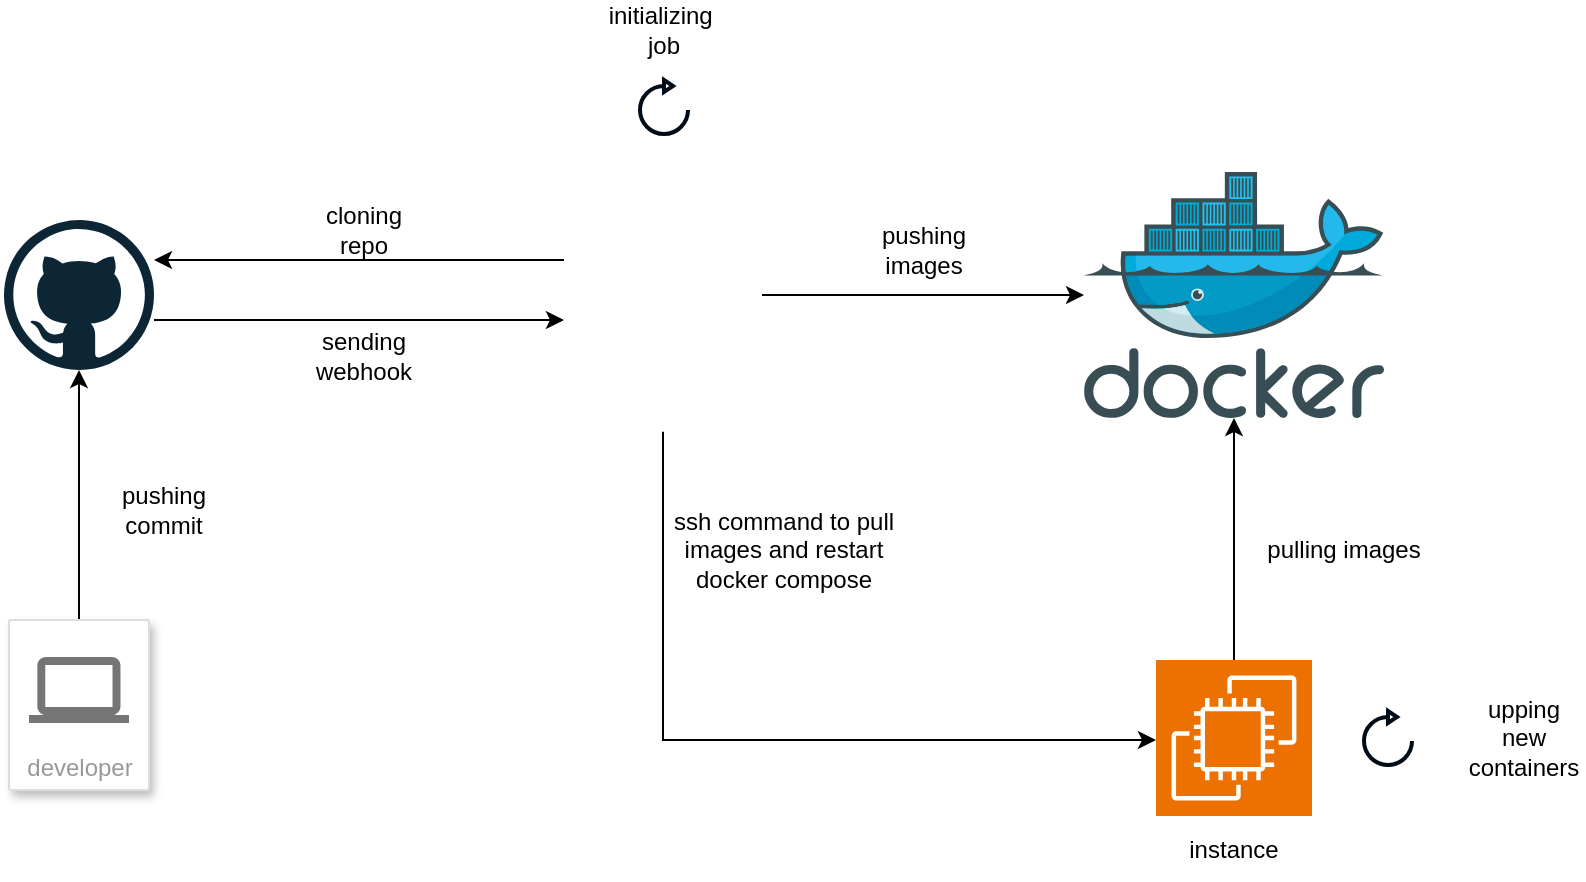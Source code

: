 <mxfile version="24.7.17">
  <diagram name="Page-1" id="zDsK-f4dkhqP2D1DQcXG">
    <mxGraphModel dx="1105" dy="763" grid="1" gridSize="10" guides="1" tooltips="1" connect="1" arrows="1" fold="1" page="1" pageScale="1" pageWidth="3300" pageHeight="2339" math="0" shadow="0">
      <root>
        <mxCell id="0" />
        <mxCell id="1" parent="0" />
        <mxCell id="JGt5DIb0zH9buw5RbC4D-19" style="edgeStyle=orthogonalEdgeStyle;rounded=0;orthogonalLoop=1;jettySize=auto;html=1;" edge="1" parent="1" source="JGt5DIb0zH9buw5RbC4D-1" target="JGt5DIb0zH9buw5RbC4D-18">
          <mxGeometry relative="1" as="geometry">
            <Array as="points">
              <mxPoint x="500" y="290" />
              <mxPoint x="500" y="290" />
            </Array>
          </mxGeometry>
        </mxCell>
        <mxCell id="JGt5DIb0zH9buw5RbC4D-1" value="" style="dashed=0;outlineConnect=0;html=1;align=center;labelPosition=center;verticalLabelPosition=bottom;verticalAlign=top;shape=mxgraph.weblogos.github" vertex="1" parent="1">
          <mxGeometry x="280" y="240" width="75" height="75" as="geometry" />
        </mxCell>
        <mxCell id="JGt5DIb0zH9buw5RbC4D-5" style="edgeStyle=orthogonalEdgeStyle;rounded=0;orthogonalLoop=1;jettySize=auto;html=1;" edge="1" parent="1" source="JGt5DIb0zH9buw5RbC4D-2" target="JGt5DIb0zH9buw5RbC4D-1">
          <mxGeometry relative="1" as="geometry" />
        </mxCell>
        <mxCell id="JGt5DIb0zH9buw5RbC4D-2" value="developer" style="strokeColor=#dddddd;shadow=1;strokeWidth=1;rounded=1;absoluteArcSize=1;arcSize=2;labelPosition=center;verticalLabelPosition=middle;align=center;verticalAlign=bottom;spacingLeft=0;fontColor=#999999;fontSize=12;whiteSpace=wrap;spacingBottom=2;html=1;" vertex="1" parent="1">
          <mxGeometry x="282.5" y="440" width="70" height="85" as="geometry" />
        </mxCell>
        <mxCell id="JGt5DIb0zH9buw5RbC4D-3" value="" style="sketch=0;dashed=0;connectable=0;html=1;fillColor=#757575;strokeColor=none;shape=mxgraph.gcp2.laptop;part=1;" vertex="1" parent="JGt5DIb0zH9buw5RbC4D-2">
          <mxGeometry x="0.5" width="50" height="33" relative="1" as="geometry">
            <mxPoint x="-25" y="18.5" as="offset" />
          </mxGeometry>
        </mxCell>
        <mxCell id="JGt5DIb0zH9buw5RbC4D-20" style="edgeStyle=orthogonalEdgeStyle;rounded=0;orthogonalLoop=1;jettySize=auto;html=1;" edge="1" parent="1" source="JGt5DIb0zH9buw5RbC4D-18" target="JGt5DIb0zH9buw5RbC4D-1">
          <mxGeometry relative="1" as="geometry">
            <Array as="points">
              <mxPoint x="500" y="260" />
              <mxPoint x="500" y="260" />
            </Array>
          </mxGeometry>
        </mxCell>
        <mxCell id="JGt5DIb0zH9buw5RbC4D-22" style="edgeStyle=orthogonalEdgeStyle;rounded=0;orthogonalLoop=1;jettySize=auto;html=1;" edge="1" parent="1" source="JGt5DIb0zH9buw5RbC4D-18" target="JGt5DIb0zH9buw5RbC4D-21">
          <mxGeometry relative="1" as="geometry" />
        </mxCell>
        <mxCell id="JGt5DIb0zH9buw5RbC4D-26" style="edgeStyle=orthogonalEdgeStyle;rounded=0;orthogonalLoop=1;jettySize=auto;html=1;" edge="1" parent="1" source="JGt5DIb0zH9buw5RbC4D-18" target="JGt5DIb0zH9buw5RbC4D-23">
          <mxGeometry relative="1" as="geometry">
            <Array as="points">
              <mxPoint x="610" y="500" />
            </Array>
          </mxGeometry>
        </mxCell>
        <mxCell id="JGt5DIb0zH9buw5RbC4D-18" value="" style="shape=image;verticalLabelPosition=bottom;labelBackgroundColor=default;verticalAlign=top;aspect=fixed;imageAspect=0;image=https://upload.wikimedia.org/wikipedia/commons/thumb/e/e9/Jenkins_logo.svg/1200px-Jenkins_logo.svg.png;" vertex="1" parent="1">
          <mxGeometry x="560" y="209.15" width="99" height="136.71" as="geometry" />
        </mxCell>
        <mxCell id="JGt5DIb0zH9buw5RbC4D-21" value="" style="image;sketch=0;aspect=fixed;html=1;points=[];align=center;fontSize=12;image=img/lib/mscae/Docker.svg;" vertex="1" parent="1">
          <mxGeometry x="820" y="216.01" width="150" height="123" as="geometry" />
        </mxCell>
        <mxCell id="JGt5DIb0zH9buw5RbC4D-25" style="edgeStyle=orthogonalEdgeStyle;rounded=0;orthogonalLoop=1;jettySize=auto;html=1;" edge="1" parent="1" source="JGt5DIb0zH9buw5RbC4D-23" target="JGt5DIb0zH9buw5RbC4D-21">
          <mxGeometry relative="1" as="geometry" />
        </mxCell>
        <mxCell id="JGt5DIb0zH9buw5RbC4D-23" value="" style="sketch=0;points=[[0,0,0],[0.25,0,0],[0.5,0,0],[0.75,0,0],[1,0,0],[0,1,0],[0.25,1,0],[0.5,1,0],[0.75,1,0],[1,1,0],[0,0.25,0],[0,0.5,0],[0,0.75,0],[1,0.25,0],[1,0.5,0],[1,0.75,0]];outlineConnect=0;fontColor=#232F3E;fillColor=#ED7100;strokeColor=#ffffff;dashed=0;verticalLabelPosition=bottom;verticalAlign=top;align=center;html=1;fontSize=12;fontStyle=0;aspect=fixed;shape=mxgraph.aws4.resourceIcon;resIcon=mxgraph.aws4.ec2;" vertex="1" parent="1">
          <mxGeometry x="856" y="460" width="78" height="78" as="geometry" />
        </mxCell>
        <mxCell id="JGt5DIb0zH9buw5RbC4D-24" value="instance" style="text;html=1;align=center;verticalAlign=middle;whiteSpace=wrap;rounded=0;" vertex="1" parent="1">
          <mxGeometry x="865" y="540" width="60" height="30" as="geometry" />
        </mxCell>
        <mxCell id="JGt5DIb0zH9buw5RbC4D-27" value="" style="html=1;verticalLabelPosition=bottom;align=center;labelBackgroundColor=#ffffff;verticalAlign=top;strokeWidth=2;strokeColor=#000C17;shadow=0;dashed=0;shape=mxgraph.ios7.icons.reload;" vertex="1" parent="1">
          <mxGeometry x="598" y="170" width="24" height="27" as="geometry" />
        </mxCell>
        <mxCell id="JGt5DIb0zH9buw5RbC4D-28" value="initializing&amp;nbsp;&lt;div&gt;job&lt;/div&gt;" style="text;html=1;align=center;verticalAlign=middle;whiteSpace=wrap;rounded=0;" vertex="1" parent="1">
          <mxGeometry x="580" y="130" width="60" height="30" as="geometry" />
        </mxCell>
        <mxCell id="JGt5DIb0zH9buw5RbC4D-29" value="pushing commit" style="text;html=1;align=center;verticalAlign=middle;whiteSpace=wrap;rounded=0;" vertex="1" parent="1">
          <mxGeometry x="330" y="370" width="60" height="30" as="geometry" />
        </mxCell>
        <mxCell id="JGt5DIb0zH9buw5RbC4D-30" value="sending webhook" style="text;html=1;align=center;verticalAlign=middle;whiteSpace=wrap;rounded=0;" vertex="1" parent="1">
          <mxGeometry x="430" y="293" width="60" height="30" as="geometry" />
        </mxCell>
        <mxCell id="JGt5DIb0zH9buw5RbC4D-31" value="cloning repo" style="text;html=1;align=center;verticalAlign=middle;whiteSpace=wrap;rounded=0;" vertex="1" parent="1">
          <mxGeometry x="430" y="230" width="60" height="30" as="geometry" />
        </mxCell>
        <mxCell id="JGt5DIb0zH9buw5RbC4D-32" value="pushing images" style="text;html=1;align=center;verticalAlign=middle;whiteSpace=wrap;rounded=0;" vertex="1" parent="1">
          <mxGeometry x="710" y="240" width="60" height="30" as="geometry" />
        </mxCell>
        <mxCell id="JGt5DIb0zH9buw5RbC4D-33" value="ssh command to pull images and restart docker compose" style="text;html=1;align=center;verticalAlign=middle;whiteSpace=wrap;rounded=0;" vertex="1" parent="1">
          <mxGeometry x="610" y="390" width="120" height="30" as="geometry" />
        </mxCell>
        <mxCell id="JGt5DIb0zH9buw5RbC4D-34" value="pulling images" style="text;html=1;align=center;verticalAlign=middle;whiteSpace=wrap;rounded=0;" vertex="1" parent="1">
          <mxGeometry x="900" y="390" width="100" height="30" as="geometry" />
        </mxCell>
        <mxCell id="JGt5DIb0zH9buw5RbC4D-36" value="" style="html=1;verticalLabelPosition=bottom;align=center;labelBackgroundColor=#ffffff;verticalAlign=top;strokeWidth=2;strokeColor=#000C17;shadow=0;dashed=0;shape=mxgraph.ios7.icons.reload;" vertex="1" parent="1">
          <mxGeometry x="960" y="485.5" width="24" height="27" as="geometry" />
        </mxCell>
        <mxCell id="JGt5DIb0zH9buw5RbC4D-37" value="upping new containers" style="text;html=1;align=center;verticalAlign=middle;whiteSpace=wrap;rounded=0;" vertex="1" parent="1">
          <mxGeometry x="1010" y="484" width="60" height="30" as="geometry" />
        </mxCell>
      </root>
    </mxGraphModel>
  </diagram>
</mxfile>
